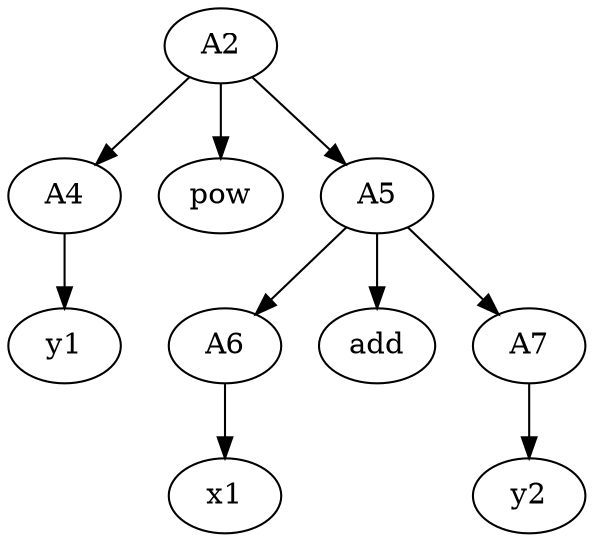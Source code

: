 digraph G {  
  ordering=in ;
  A2[texlbl="$\langle A \rangle$"];

  A2->A4
  A2->pow
  pow[texlbl="pow"];
  A2->A5
  A5->A6
  A5->add
  add[texlbl="$-$"];
  A5->A7

  A4[texlbl="$\langle A \rangle$"];
  A5[texlbl="$\langle A \rangle$"];
  A6[texlbl="$\langle A \rangle$"];
  A7[texlbl="$\langle A \rangle$"];
  A4->y1
  A6->x1
  A7->y2
  
  x1[texlbl="$x$"];
  y1[texlbl="$y$"];
  y2[texlbl="$y$"];
}
